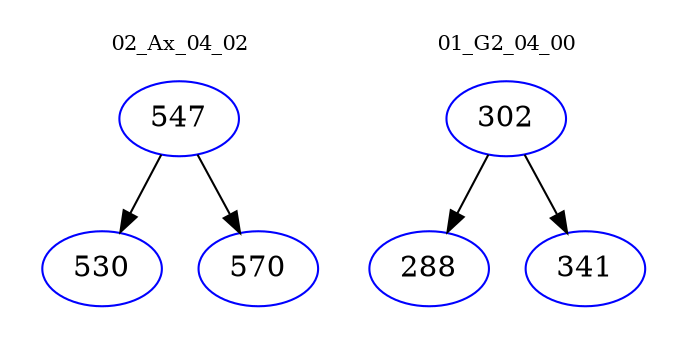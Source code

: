 digraph{
subgraph cluster_0 {
color = white
label = "02_Ax_04_02";
fontsize=10;
T0_547 [label="547", color="blue"]
T0_547 -> T0_530 [color="black"]
T0_530 [label="530", color="blue"]
T0_547 -> T0_570 [color="black"]
T0_570 [label="570", color="blue"]
}
subgraph cluster_1 {
color = white
label = "01_G2_04_00";
fontsize=10;
T1_302 [label="302", color="blue"]
T1_302 -> T1_288 [color="black"]
T1_288 [label="288", color="blue"]
T1_302 -> T1_341 [color="black"]
T1_341 [label="341", color="blue"]
}
}
